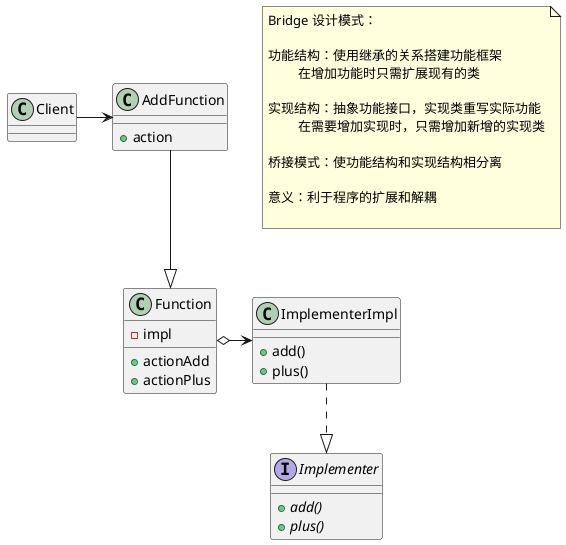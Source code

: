 @startuml

note as N1
 Bridge 设计模式：

 功能结构：使用继承的关系搭建功能框架
          在增加功能时只需扩展现有的类

 实现结构：抽象功能接口，实现类重写实际功能
          在需要增加实现时，只需增加新增的实现类

 桥接模式：使功能结构和实现结构相分离

 意义：利于程序的扩展和解耦

end note


 class Function{
 - impl
 + {method} actionAdd
 + {method} actionPlus
}

interface  Implementer{

 + {method} {abstract}  add()
 + {method} {abstract}  plus()

}

class ImplementerImpl{
 + {method} add()
 + {method} plus()
}
class AddFunction{
 + {method} action
}

ImplementerImpl ..|> Implementer
Client -> AddFunction
AddFunction --|> Function
Function o-> ImplementerImpl




@enduml